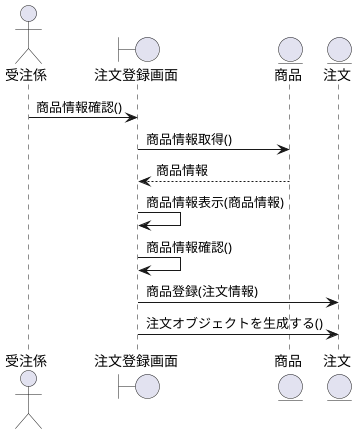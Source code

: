 @startuml 商品
actor 受注係
boundary 注文登録画面
entity 商品
entity 注文

受注係 -> 注文登録画面 : 商品情報確認()
注文登録画面 -> 商品 : 商品情報取得()
商品 --> 注文登録画面 : 商品情報
注文登録画面 -> 注文登録画面 : 商品情報表示(商品情報)
注文登録画面 -> 注文登録画面 : 商品情報確認()
注文登録画面 -> 注文 : 商品登録(注文情報)
注文登録画面 -> 注文 : 注文オブジェクトを生成する()
@enduml
